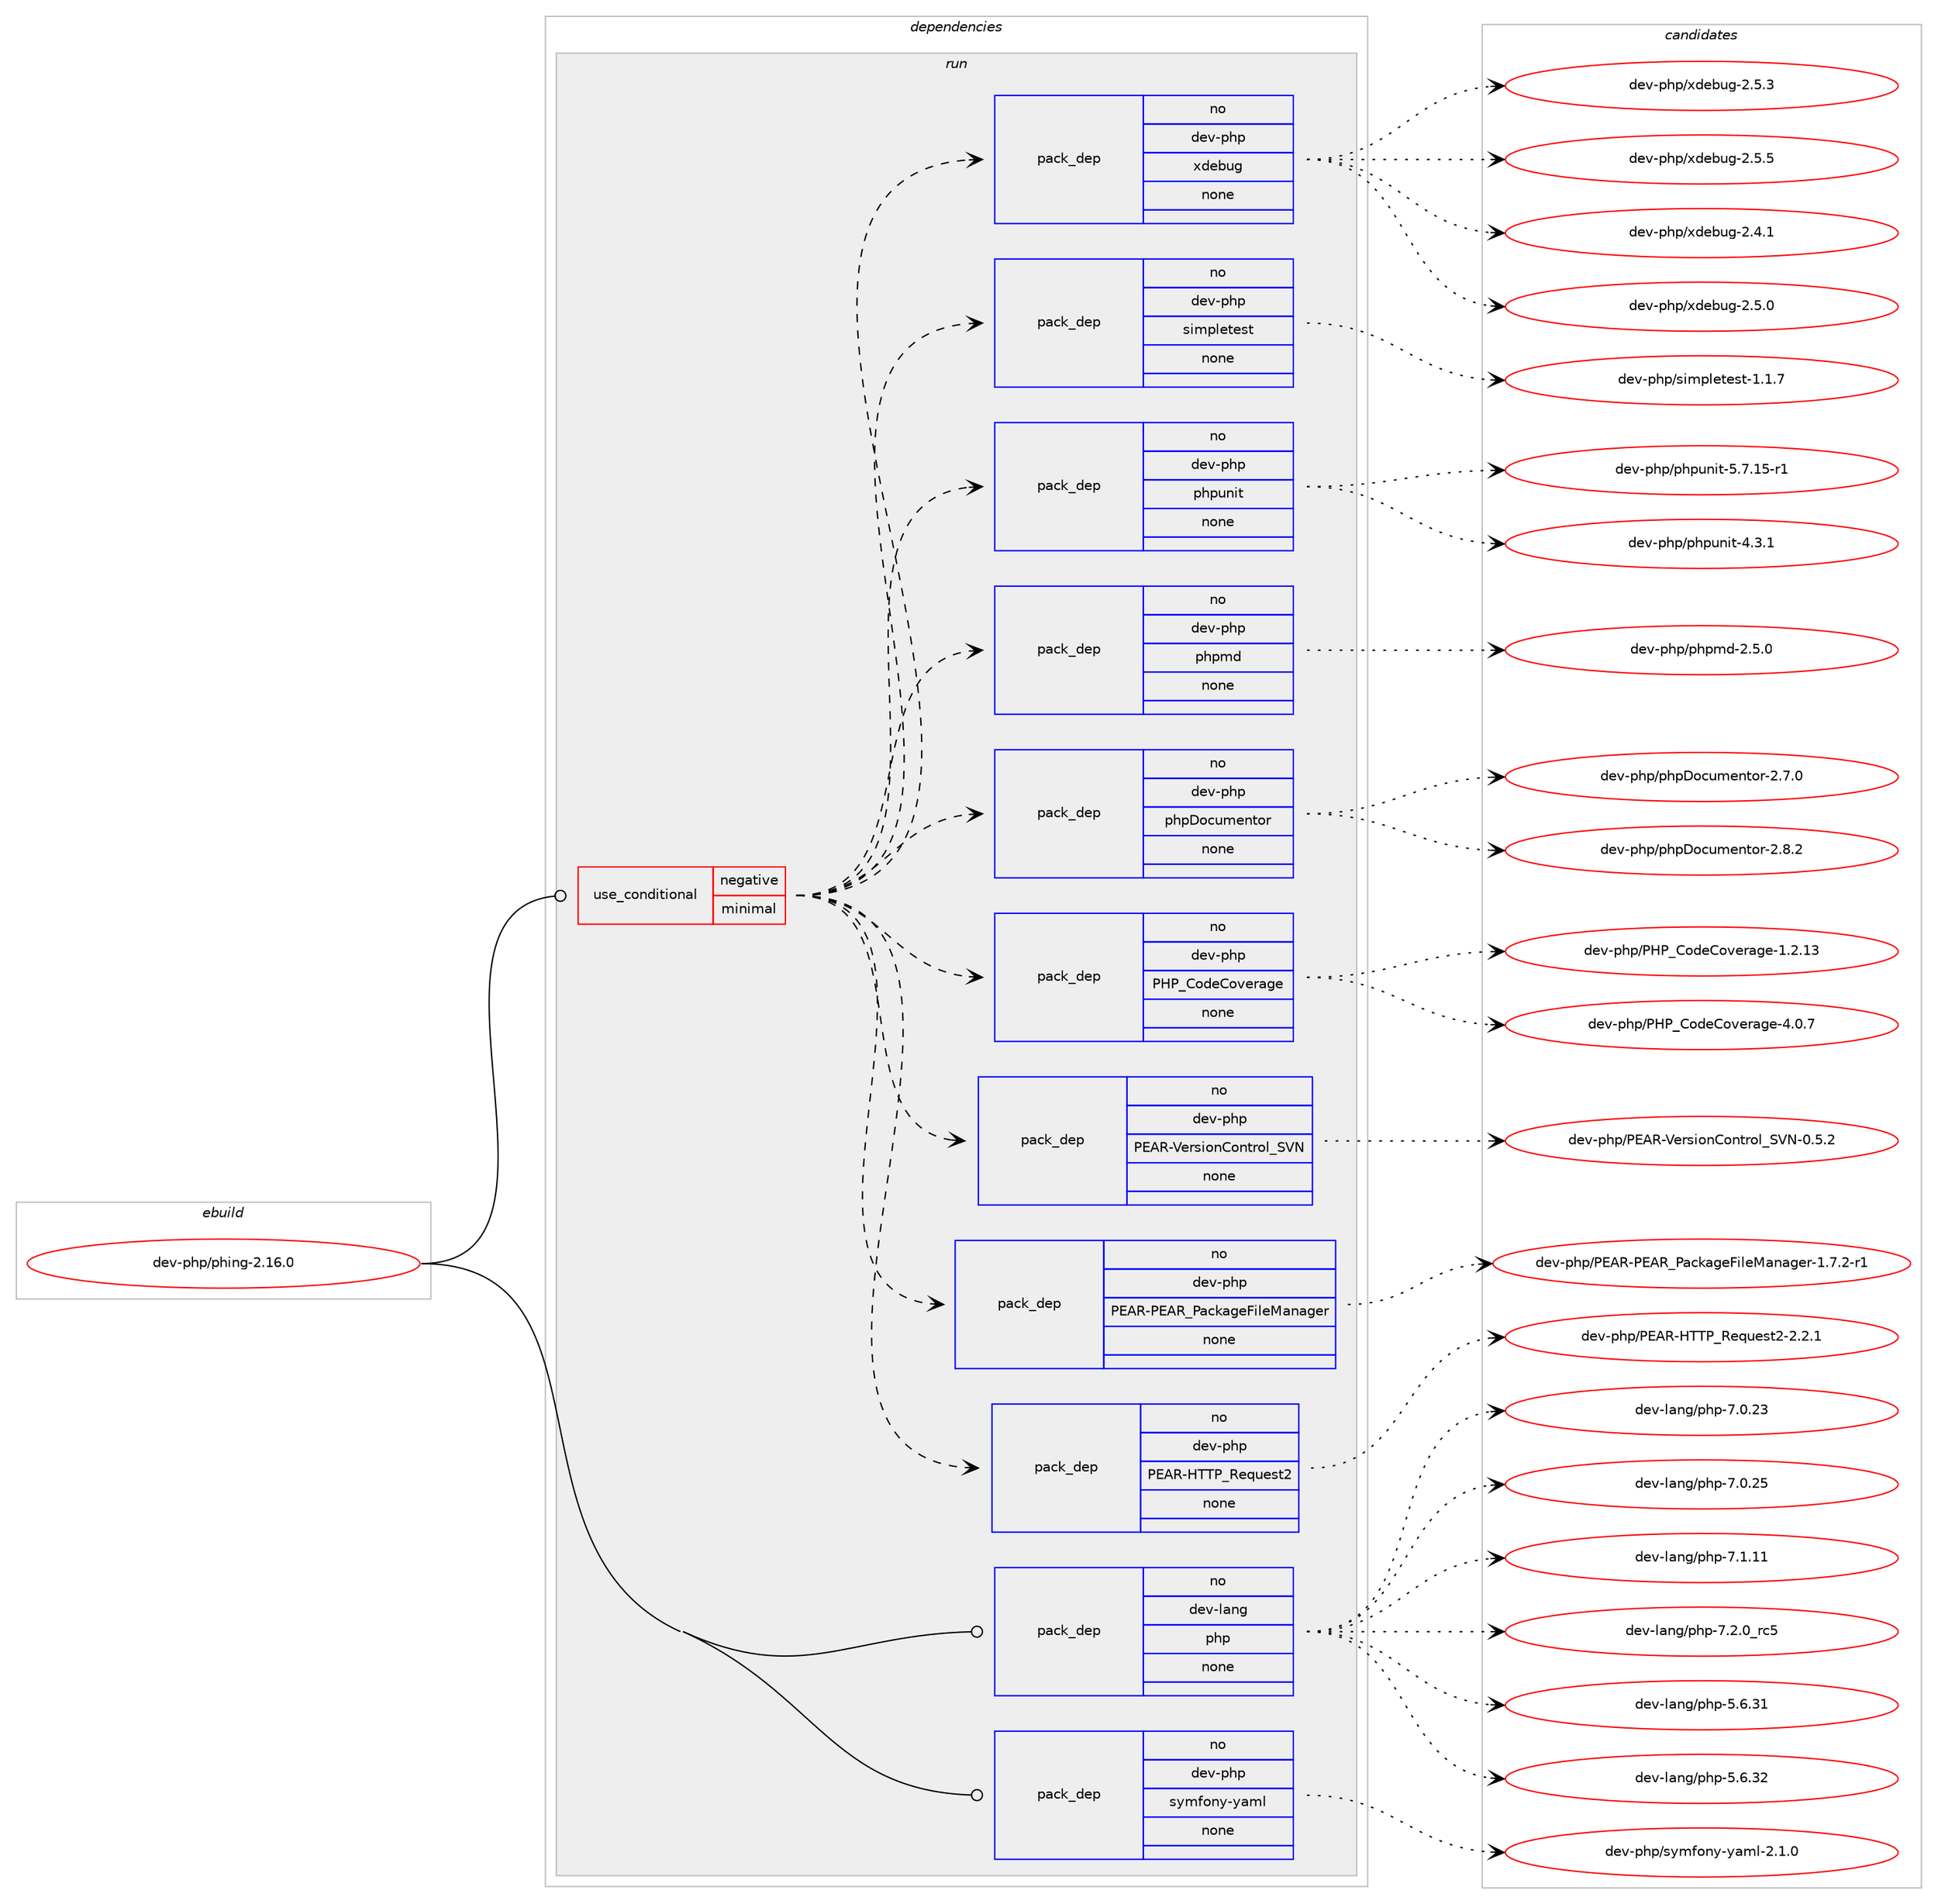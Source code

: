 digraph prolog {

# *************
# Graph options
# *************

newrank=true;
concentrate=true;
compound=true;
graph [rankdir=LR,fontname=Helvetica,fontsize=10,ranksep=1.5];#, ranksep=2.5, nodesep=0.2];
edge  [arrowhead=vee];
node  [fontname=Helvetica,fontsize=10];

# **********
# The ebuild
# **********

subgraph cluster_leftcol {
color=gray;
rank=same;
label=<<i>ebuild</i>>;
id [label="dev-php/phing-2.16.0", color=red, width=4, href="../dev-php/phing-2.16.0.svg"];
}

# ****************
# The dependencies
# ****************

subgraph cluster_midcol {
color=gray;
label=<<i>dependencies</i>>;
subgraph cluster_compile {
fillcolor="#eeeeee";
style=filled;
label=<<i>compile</i>>;
}
subgraph cluster_compileandrun {
fillcolor="#eeeeee";
style=filled;
label=<<i>compile and run</i>>;
}
subgraph cluster_run {
fillcolor="#eeeeee";
style=filled;
label=<<i>run</i>>;
subgraph cond28750 {
dependency144021 [label=<<TABLE BORDER="0" CELLBORDER="1" CELLSPACING="0" CELLPADDING="4"><TR><TD ROWSPAN="3" CELLPADDING="10">use_conditional</TD></TR><TR><TD>negative</TD></TR><TR><TD>minimal</TD></TR></TABLE>>, shape=none, color=red];
subgraph pack111469 {
dependency144022 [label=<<TABLE BORDER="0" CELLBORDER="1" CELLSPACING="0" CELLPADDING="4" WIDTH="220"><TR><TD ROWSPAN="6" CELLPADDING="30">pack_dep</TD></TR><TR><TD WIDTH="110">no</TD></TR><TR><TD>dev-php</TD></TR><TR><TD>PEAR-HTTP_Request2</TD></TR><TR><TD>none</TD></TR><TR><TD></TD></TR></TABLE>>, shape=none, color=blue];
}
dependency144021:e -> dependency144022:w [weight=20,style="dashed",arrowhead="vee"];
subgraph pack111470 {
dependency144023 [label=<<TABLE BORDER="0" CELLBORDER="1" CELLSPACING="0" CELLPADDING="4" WIDTH="220"><TR><TD ROWSPAN="6" CELLPADDING="30">pack_dep</TD></TR><TR><TD WIDTH="110">no</TD></TR><TR><TD>dev-php</TD></TR><TR><TD>PEAR-PEAR_PackageFileManager</TD></TR><TR><TD>none</TD></TR><TR><TD></TD></TR></TABLE>>, shape=none, color=blue];
}
dependency144021:e -> dependency144023:w [weight=20,style="dashed",arrowhead="vee"];
subgraph pack111471 {
dependency144024 [label=<<TABLE BORDER="0" CELLBORDER="1" CELLSPACING="0" CELLPADDING="4" WIDTH="220"><TR><TD ROWSPAN="6" CELLPADDING="30">pack_dep</TD></TR><TR><TD WIDTH="110">no</TD></TR><TR><TD>dev-php</TD></TR><TR><TD>PEAR-VersionControl_SVN</TD></TR><TR><TD>none</TD></TR><TR><TD></TD></TR></TABLE>>, shape=none, color=blue];
}
dependency144021:e -> dependency144024:w [weight=20,style="dashed",arrowhead="vee"];
subgraph pack111472 {
dependency144025 [label=<<TABLE BORDER="0" CELLBORDER="1" CELLSPACING="0" CELLPADDING="4" WIDTH="220"><TR><TD ROWSPAN="6" CELLPADDING="30">pack_dep</TD></TR><TR><TD WIDTH="110">no</TD></TR><TR><TD>dev-php</TD></TR><TR><TD>PHP_CodeCoverage</TD></TR><TR><TD>none</TD></TR><TR><TD></TD></TR></TABLE>>, shape=none, color=blue];
}
dependency144021:e -> dependency144025:w [weight=20,style="dashed",arrowhead="vee"];
subgraph pack111473 {
dependency144026 [label=<<TABLE BORDER="0" CELLBORDER="1" CELLSPACING="0" CELLPADDING="4" WIDTH="220"><TR><TD ROWSPAN="6" CELLPADDING="30">pack_dep</TD></TR><TR><TD WIDTH="110">no</TD></TR><TR><TD>dev-php</TD></TR><TR><TD>phpDocumentor</TD></TR><TR><TD>none</TD></TR><TR><TD></TD></TR></TABLE>>, shape=none, color=blue];
}
dependency144021:e -> dependency144026:w [weight=20,style="dashed",arrowhead="vee"];
subgraph pack111474 {
dependency144027 [label=<<TABLE BORDER="0" CELLBORDER="1" CELLSPACING="0" CELLPADDING="4" WIDTH="220"><TR><TD ROWSPAN="6" CELLPADDING="30">pack_dep</TD></TR><TR><TD WIDTH="110">no</TD></TR><TR><TD>dev-php</TD></TR><TR><TD>phpmd</TD></TR><TR><TD>none</TD></TR><TR><TD></TD></TR></TABLE>>, shape=none, color=blue];
}
dependency144021:e -> dependency144027:w [weight=20,style="dashed",arrowhead="vee"];
subgraph pack111475 {
dependency144028 [label=<<TABLE BORDER="0" CELLBORDER="1" CELLSPACING="0" CELLPADDING="4" WIDTH="220"><TR><TD ROWSPAN="6" CELLPADDING="30">pack_dep</TD></TR><TR><TD WIDTH="110">no</TD></TR><TR><TD>dev-php</TD></TR><TR><TD>phpunit</TD></TR><TR><TD>none</TD></TR><TR><TD></TD></TR></TABLE>>, shape=none, color=blue];
}
dependency144021:e -> dependency144028:w [weight=20,style="dashed",arrowhead="vee"];
subgraph pack111476 {
dependency144029 [label=<<TABLE BORDER="0" CELLBORDER="1" CELLSPACING="0" CELLPADDING="4" WIDTH="220"><TR><TD ROWSPAN="6" CELLPADDING="30">pack_dep</TD></TR><TR><TD WIDTH="110">no</TD></TR><TR><TD>dev-php</TD></TR><TR><TD>simpletest</TD></TR><TR><TD>none</TD></TR><TR><TD></TD></TR></TABLE>>, shape=none, color=blue];
}
dependency144021:e -> dependency144029:w [weight=20,style="dashed",arrowhead="vee"];
subgraph pack111477 {
dependency144030 [label=<<TABLE BORDER="0" CELLBORDER="1" CELLSPACING="0" CELLPADDING="4" WIDTH="220"><TR><TD ROWSPAN="6" CELLPADDING="30">pack_dep</TD></TR><TR><TD WIDTH="110">no</TD></TR><TR><TD>dev-php</TD></TR><TR><TD>xdebug</TD></TR><TR><TD>none</TD></TR><TR><TD></TD></TR></TABLE>>, shape=none, color=blue];
}
dependency144021:e -> dependency144030:w [weight=20,style="dashed",arrowhead="vee"];
}
id:e -> dependency144021:w [weight=20,style="solid",arrowhead="odot"];
subgraph pack111478 {
dependency144031 [label=<<TABLE BORDER="0" CELLBORDER="1" CELLSPACING="0" CELLPADDING="4" WIDTH="220"><TR><TD ROWSPAN="6" CELLPADDING="30">pack_dep</TD></TR><TR><TD WIDTH="110">no</TD></TR><TR><TD>dev-lang</TD></TR><TR><TD>php</TD></TR><TR><TD>none</TD></TR><TR><TD></TD></TR></TABLE>>, shape=none, color=blue];
}
id:e -> dependency144031:w [weight=20,style="solid",arrowhead="odot"];
subgraph pack111479 {
dependency144032 [label=<<TABLE BORDER="0" CELLBORDER="1" CELLSPACING="0" CELLPADDING="4" WIDTH="220"><TR><TD ROWSPAN="6" CELLPADDING="30">pack_dep</TD></TR><TR><TD WIDTH="110">no</TD></TR><TR><TD>dev-php</TD></TR><TR><TD>symfony-yaml</TD></TR><TR><TD>none</TD></TR><TR><TD></TD></TR></TABLE>>, shape=none, color=blue];
}
id:e -> dependency144032:w [weight=20,style="solid",arrowhead="odot"];
}
}

# **************
# The candidates
# **************

subgraph cluster_choices {
rank=same;
color=gray;
label=<<i>candidates</i>>;

subgraph choice111469 {
color=black;
nodesep=1;
choice1001011184511210411247806965824572848480958210111311710111511650455046504649 [label="dev-php/PEAR-HTTP_Request2-2.2.1", color=red, width=4,href="../dev-php/PEAR-HTTP_Request2-2.2.1.svg"];
dependency144022:e -> choice1001011184511210411247806965824572848480958210111311710111511650455046504649:w [style=dotted,weight="100"];
}
subgraph choice111470 {
color=black;
nodesep=1;
choice10010111845112104112478069658245806965829580979910797103101701051081017797110971031011144549465546504511449 [label="dev-php/PEAR-PEAR_PackageFileManager-1.7.2-r1", color=red, width=4,href="../dev-php/PEAR-PEAR_PackageFileManager-1.7.2-r1.svg"];
dependency144023:e -> choice10010111845112104112478069658245806965829580979910797103101701051081017797110971031011144549465546504511449:w [style=dotted,weight="100"];
}
subgraph choice111471 {
color=black;
nodesep=1;
choice10010111845112104112478069658245861011141151051111106711111011611411110895838678454846534650 [label="dev-php/PEAR-VersionControl_SVN-0.5.2", color=red, width=4,href="../dev-php/PEAR-VersionControl_SVN-0.5.2.svg"];
dependency144024:e -> choice10010111845112104112478069658245861011141151051111106711111011611411110895838678454846534650:w [style=dotted,weight="100"];
}
subgraph choice111472 {
color=black;
nodesep=1;
choice10010111845112104112478072809567111100101671111181011149710310145494650464951 [label="dev-php/PHP_CodeCoverage-1.2.13", color=red, width=4,href="../dev-php/PHP_CodeCoverage-1.2.13.svg"];
choice100101118451121041124780728095671111001016711111810111497103101455246484655 [label="dev-php/PHP_CodeCoverage-4.0.7", color=red, width=4,href="../dev-php/PHP_CodeCoverage-4.0.7.svg"];
dependency144025:e -> choice10010111845112104112478072809567111100101671111181011149710310145494650464951:w [style=dotted,weight="100"];
dependency144025:e -> choice100101118451121041124780728095671111001016711111810111497103101455246484655:w [style=dotted,weight="100"];
}
subgraph choice111473 {
color=black;
nodesep=1;
choice10010111845112104112471121041126811199117109101110116111114455046554648 [label="dev-php/phpDocumentor-2.7.0", color=red, width=4,href="../dev-php/phpDocumentor-2.7.0.svg"];
choice10010111845112104112471121041126811199117109101110116111114455046564650 [label="dev-php/phpDocumentor-2.8.2", color=red, width=4,href="../dev-php/phpDocumentor-2.8.2.svg"];
dependency144026:e -> choice10010111845112104112471121041126811199117109101110116111114455046554648:w [style=dotted,weight="100"];
dependency144026:e -> choice10010111845112104112471121041126811199117109101110116111114455046564650:w [style=dotted,weight="100"];
}
subgraph choice111474 {
color=black;
nodesep=1;
choice1001011184511210411247112104112109100455046534648 [label="dev-php/phpmd-2.5.0", color=red, width=4,href="../dev-php/phpmd-2.5.0.svg"];
dependency144027:e -> choice1001011184511210411247112104112109100455046534648:w [style=dotted,weight="100"];
}
subgraph choice111475 {
color=black;
nodesep=1;
choice1001011184511210411247112104112117110105116455246514649 [label="dev-php/phpunit-4.3.1", color=red, width=4,href="../dev-php/phpunit-4.3.1.svg"];
choice1001011184511210411247112104112117110105116455346554649534511449 [label="dev-php/phpunit-5.7.15-r1", color=red, width=4,href="../dev-php/phpunit-5.7.15-r1.svg"];
dependency144028:e -> choice1001011184511210411247112104112117110105116455246514649:w [style=dotted,weight="100"];
dependency144028:e -> choice1001011184511210411247112104112117110105116455346554649534511449:w [style=dotted,weight="100"];
}
subgraph choice111476 {
color=black;
nodesep=1;
choice1001011184511210411247115105109112108101116101115116454946494655 [label="dev-php/simpletest-1.1.7", color=red, width=4,href="../dev-php/simpletest-1.1.7.svg"];
dependency144029:e -> choice1001011184511210411247115105109112108101116101115116454946494655:w [style=dotted,weight="100"];
}
subgraph choice111477 {
color=black;
nodesep=1;
choice100101118451121041124712010010198117103455046524649 [label="dev-php/xdebug-2.4.1", color=red, width=4,href="../dev-php/xdebug-2.4.1.svg"];
choice100101118451121041124712010010198117103455046534648 [label="dev-php/xdebug-2.5.0", color=red, width=4,href="../dev-php/xdebug-2.5.0.svg"];
choice100101118451121041124712010010198117103455046534651 [label="dev-php/xdebug-2.5.3", color=red, width=4,href="../dev-php/xdebug-2.5.3.svg"];
choice100101118451121041124712010010198117103455046534653 [label="dev-php/xdebug-2.5.5", color=red, width=4,href="../dev-php/xdebug-2.5.5.svg"];
dependency144030:e -> choice100101118451121041124712010010198117103455046524649:w [style=dotted,weight="100"];
dependency144030:e -> choice100101118451121041124712010010198117103455046534648:w [style=dotted,weight="100"];
dependency144030:e -> choice100101118451121041124712010010198117103455046534651:w [style=dotted,weight="100"];
dependency144030:e -> choice100101118451121041124712010010198117103455046534653:w [style=dotted,weight="100"];
}
subgraph choice111478 {
color=black;
nodesep=1;
choice10010111845108971101034711210411245534654465149 [label="dev-lang/php-5.6.31", color=red, width=4,href="../dev-lang/php-5.6.31.svg"];
choice10010111845108971101034711210411245534654465150 [label="dev-lang/php-5.6.32", color=red, width=4,href="../dev-lang/php-5.6.32.svg"];
choice10010111845108971101034711210411245554648465051 [label="dev-lang/php-7.0.23", color=red, width=4,href="../dev-lang/php-7.0.23.svg"];
choice10010111845108971101034711210411245554648465053 [label="dev-lang/php-7.0.25", color=red, width=4,href="../dev-lang/php-7.0.25.svg"];
choice10010111845108971101034711210411245554649464949 [label="dev-lang/php-7.1.11", color=red, width=4,href="../dev-lang/php-7.1.11.svg"];
choice100101118451089711010347112104112455546504648951149953 [label="dev-lang/php-7.2.0_rc5", color=red, width=4,href="../dev-lang/php-7.2.0_rc5.svg"];
dependency144031:e -> choice10010111845108971101034711210411245534654465149:w [style=dotted,weight="100"];
dependency144031:e -> choice10010111845108971101034711210411245534654465150:w [style=dotted,weight="100"];
dependency144031:e -> choice10010111845108971101034711210411245554648465051:w [style=dotted,weight="100"];
dependency144031:e -> choice10010111845108971101034711210411245554648465053:w [style=dotted,weight="100"];
dependency144031:e -> choice10010111845108971101034711210411245554649464949:w [style=dotted,weight="100"];
dependency144031:e -> choice100101118451089711010347112104112455546504648951149953:w [style=dotted,weight="100"];
}
subgraph choice111479 {
color=black;
nodesep=1;
choice10010111845112104112471151211091021111101214512197109108455046494648 [label="dev-php/symfony-yaml-2.1.0", color=red, width=4,href="../dev-php/symfony-yaml-2.1.0.svg"];
dependency144032:e -> choice10010111845112104112471151211091021111101214512197109108455046494648:w [style=dotted,weight="100"];
}
}

}
